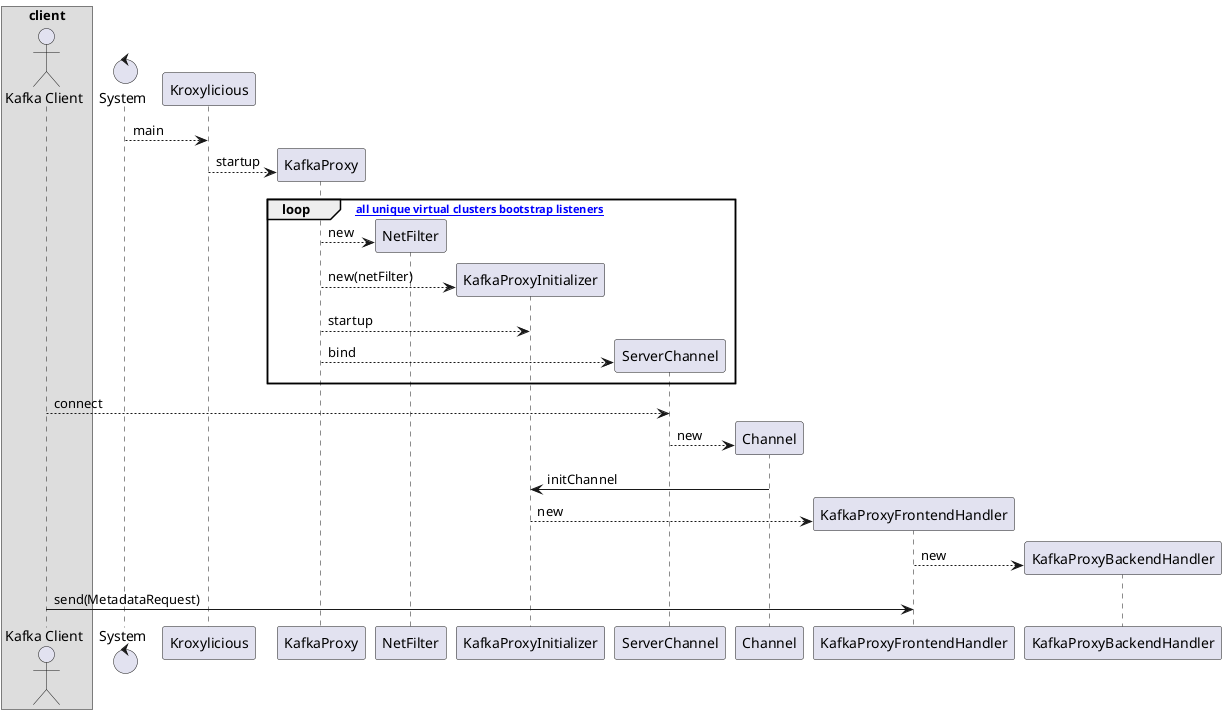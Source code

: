@startuml
box client
Actor "Kafka Client"
end box

Control "System"

System --> Kroxylicious: main
create KafkaProxy
Kroxylicious --> KafkaProxy: startup

loop [for all unique virtual clusters bootstrap listeners]
  create NetFilter
  KafkaProxy --> NetFilter: new

  create KafkaProxyInitializer
  KafkaProxy --> KafkaProxyInitializer: new(netFilter)
  KafkaProxy --> KafkaProxyInitializer: startup

  create ServerChannel
  KafkaProxy --> ServerChannel: bind
end


"Kafka Client" --> ServerChannel: connect
create Channel
ServerChannel --> Channel: new
Channel -> KafkaProxyInitializer: initChannel

create KafkaProxyFrontendHandler
KafkaProxyInitializer --> KafkaProxyFrontendHandler: new

create KafkaProxyBackendHandler
KafkaProxyFrontendHandler --> KafkaProxyBackendHandler: new

"Kafka Client" -> KafkaProxyFrontendHandler: send(MetadataRequest)


@enduml
